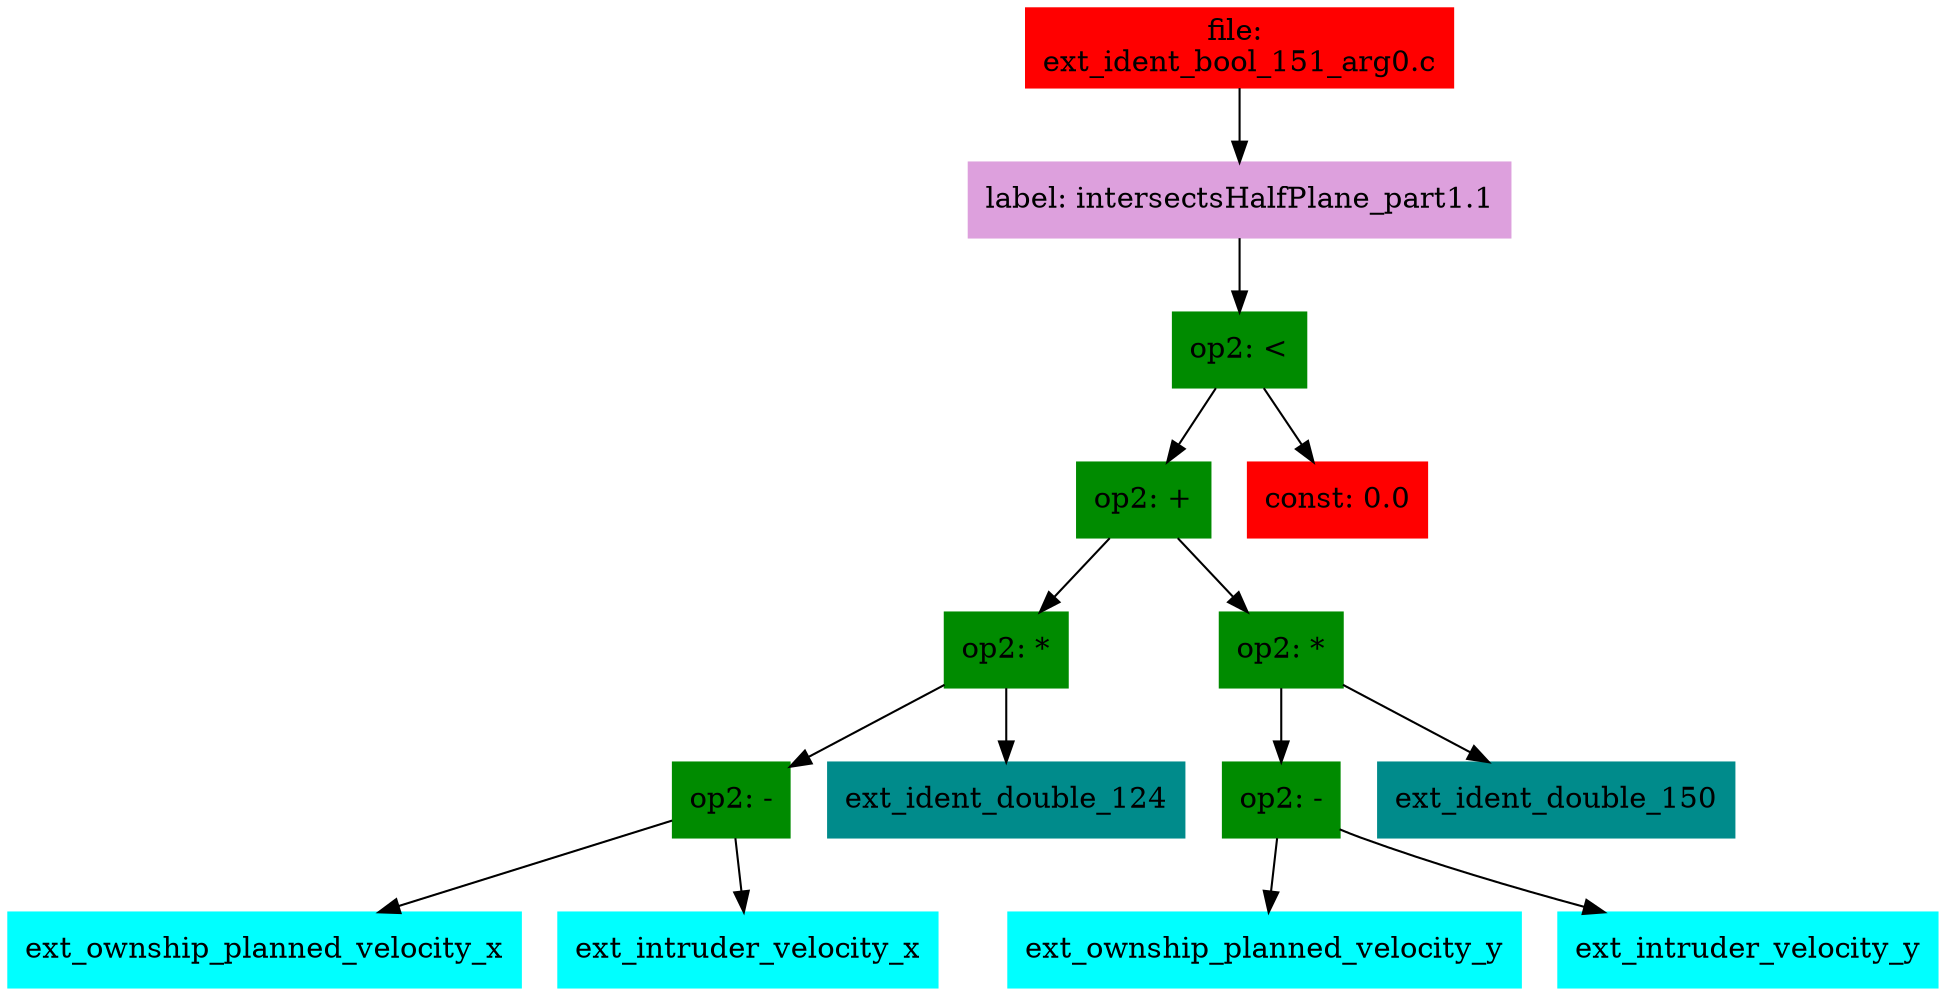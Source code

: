 digraph G {
node [shape=box]

0 [label="file: 
ext_ident_bool_151_arg0.c",color=red, style=filled]
1 [label="label: intersectsHalfPlane_part1.1",color=plum, style=filled]
0 -> 1
2 [label="op2: <",color=green4, style=filled]
1 -> 2
3 [label="op2: +",color=green4, style=filled]
2 -> 3
4 [label="op2: *",color=green4, style=filled]
3 -> 4
5 [label="op2: -",color=green4, style=filled]
4 -> 5
6 [label="ext_ownship_planned_velocity_x",color=cyan1, style=filled]
5 -> 6
7 [label="ext_intruder_velocity_x",color=cyan1, style=filled]
5 -> 7
8 [label="ext_ident_double_124",color=cyan4, style=filled]
4 -> 8
187 [label="op2: *",color=green4, style=filled]
3 -> 187
188 [label="op2: -",color=green4, style=filled]
187 -> 188
189 [label="ext_ownship_planned_velocity_y",color=cyan1, style=filled]
188 -> 189
190 [label="ext_intruder_velocity_y",color=cyan1, style=filled]
188 -> 190
191 [label="ext_ident_double_150",color=cyan4, style=filled]
187 -> 191
370 [label="const: 0.0",color=red1, style=filled]
2 -> 370


}

